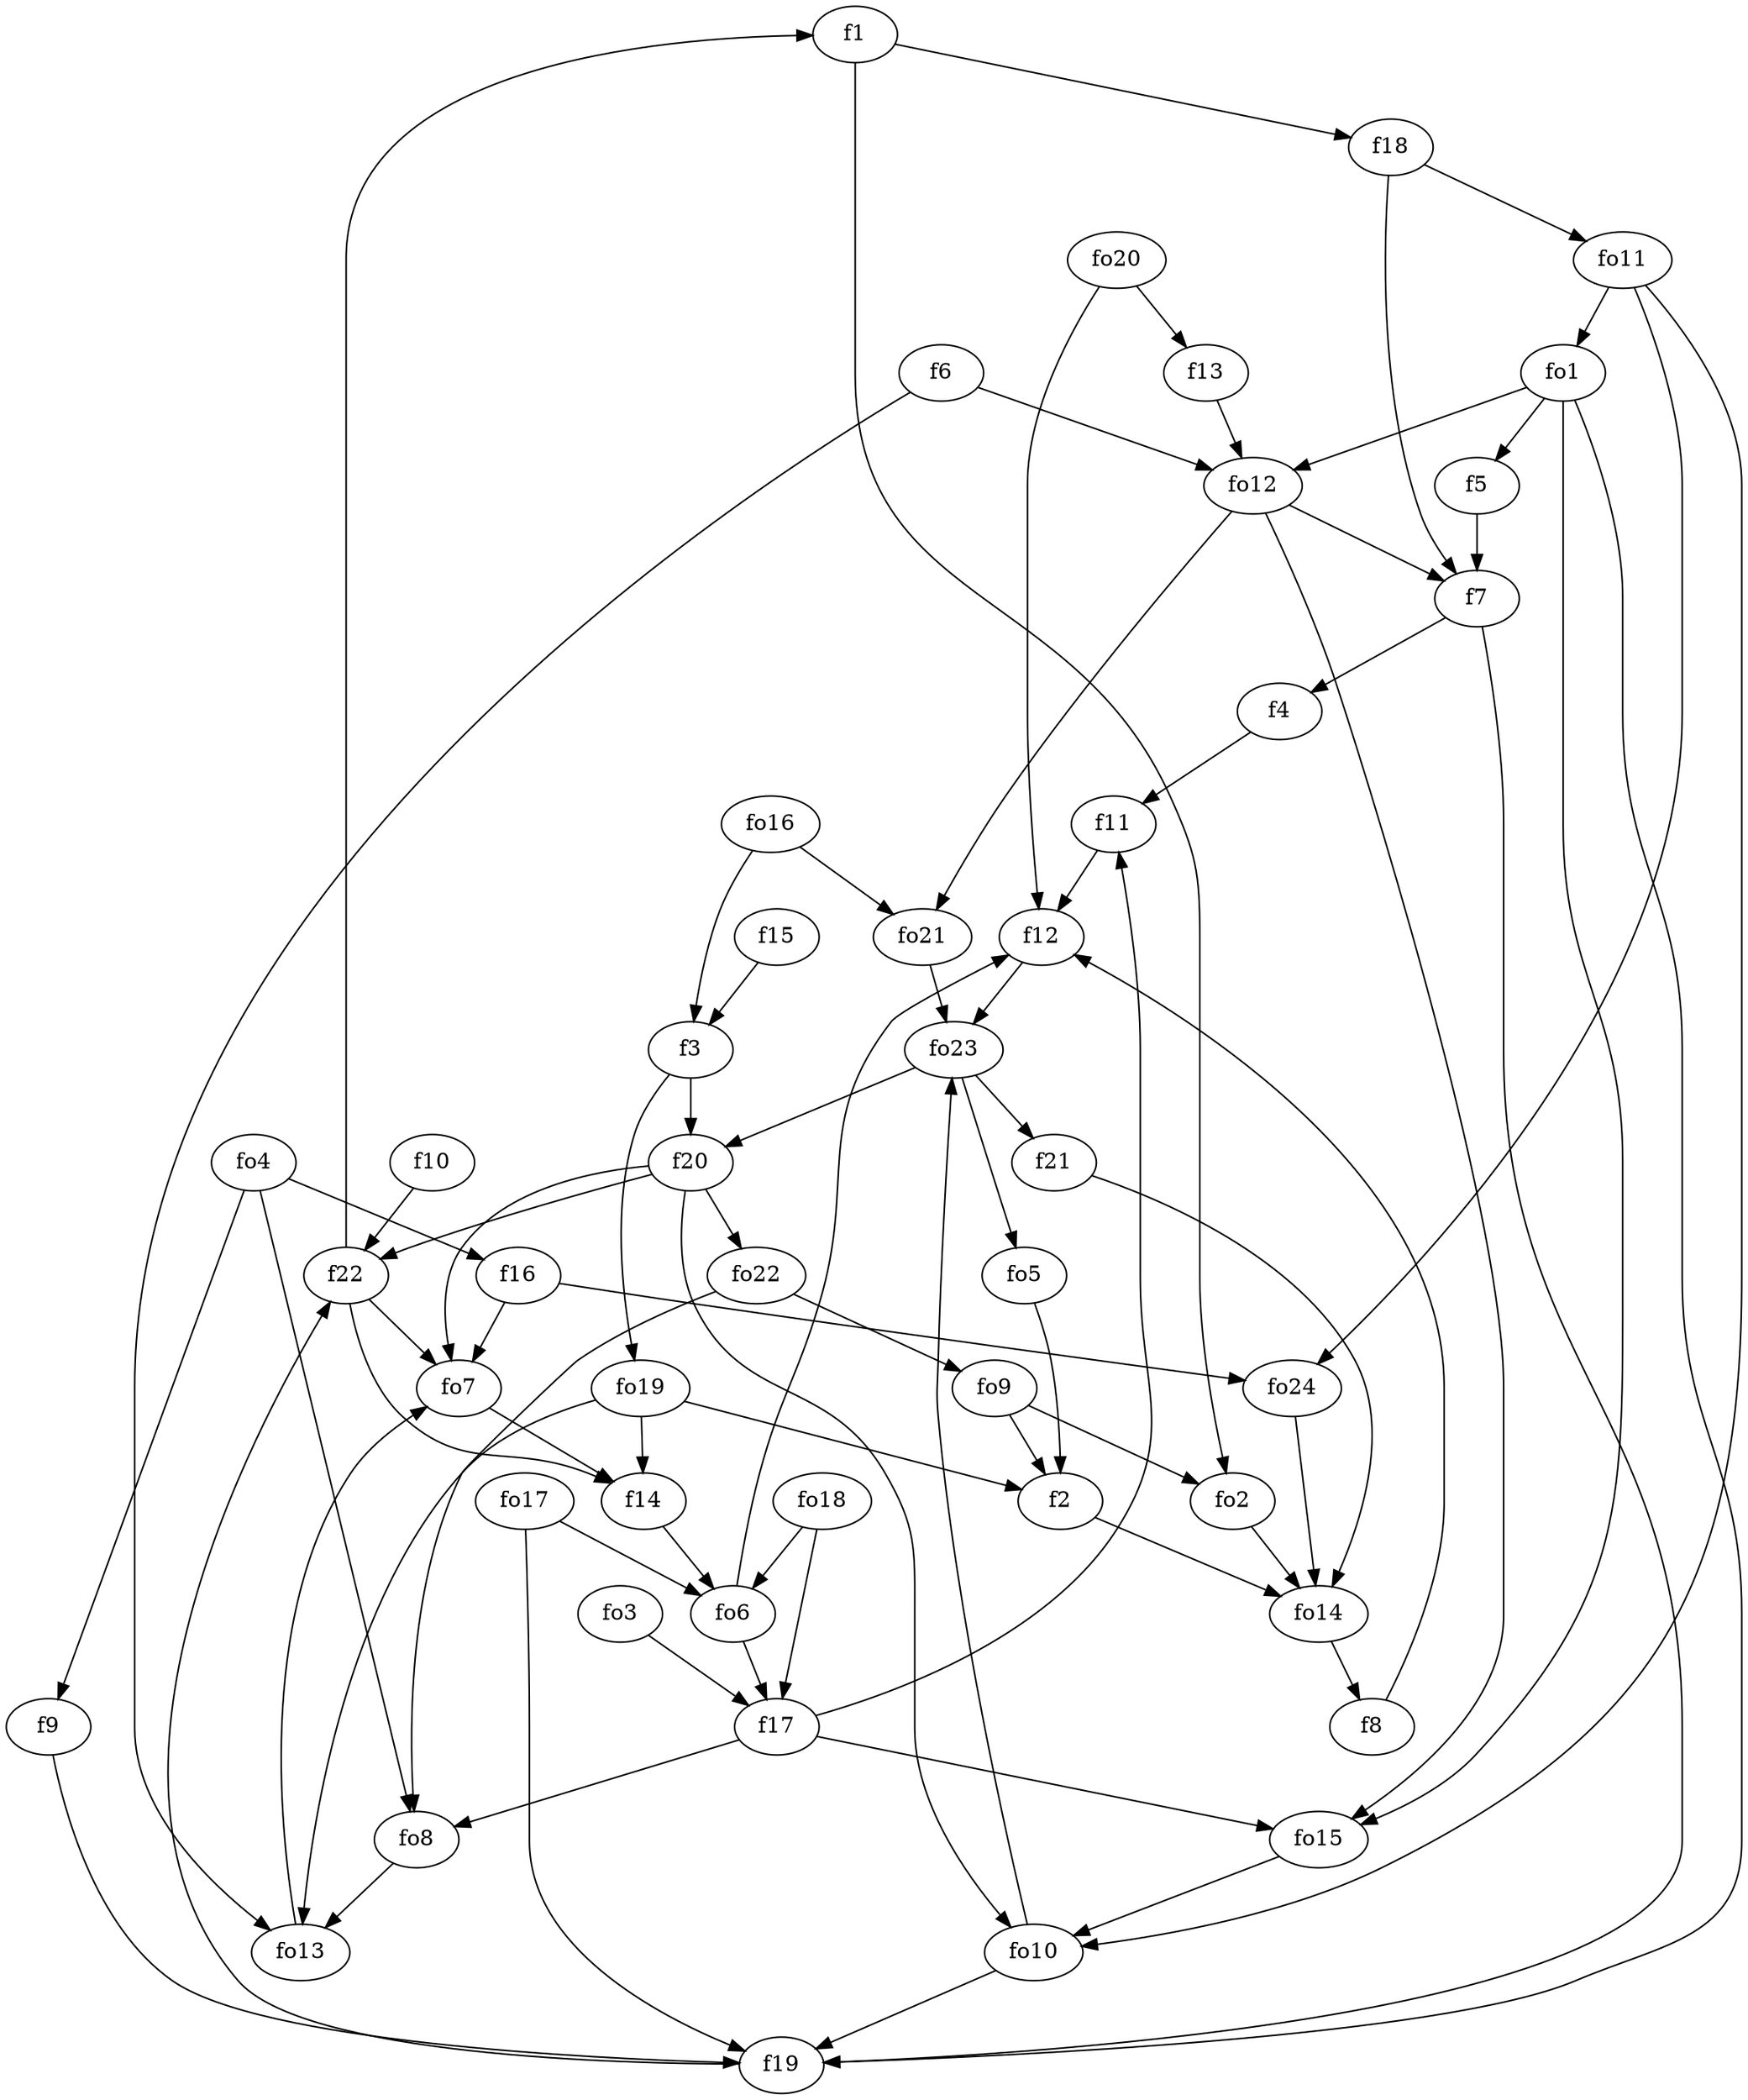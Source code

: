 strict digraph  {
f1;
f2;
f3;
f4;
f5;
f6;
f7;
f8;
f9;
f10;
f11;
f12;
f13;
f14;
f15;
f16;
f17;
f18;
f19;
f20;
f21;
f22;
fo1;
fo2;
fo3;
fo4;
fo5;
fo6;
fo7;
fo8;
fo9;
fo10;
fo11;
fo12;
fo13;
fo14;
fo15;
fo16;
fo17;
fo18;
fo19;
fo20;
fo21;
fo22;
fo23;
fo24;
f1 -> fo2  [weight=2];
f1 -> f18  [weight=2];
f2 -> fo14  [weight=2];
f3 -> f20  [weight=2];
f3 -> fo19  [weight=2];
f4 -> f11  [weight=2];
f5 -> f7  [weight=2];
f6 -> fo13  [weight=2];
f6 -> fo12  [weight=2];
f7 -> f4  [weight=2];
f7 -> f19  [weight=2];
f8 -> f12  [weight=2];
f9 -> f19  [weight=2];
f10 -> f22  [weight=2];
f11 -> f12  [weight=2];
f12 -> fo23  [weight=2];
f13 -> fo12  [weight=2];
f14 -> fo6  [weight=2];
f15 -> f3  [weight=2];
f16 -> fo24  [weight=2];
f16 -> fo7  [weight=2];
f17 -> fo8  [weight=2];
f17 -> f11  [weight=2];
f17 -> fo15  [weight=2];
f18 -> fo11  [weight=2];
f18 -> f7  [weight=2];
f19 -> f22  [weight=2];
f20 -> f22  [weight=2];
f20 -> fo10  [weight=2];
f20 -> fo7  [weight=2];
f20 -> fo22  [weight=2];
f21 -> fo14  [weight=2];
f22 -> f14  [weight=2];
f22 -> fo7  [weight=2];
f22 -> f1  [weight=2];
fo1 -> fo12  [weight=2];
fo1 -> f5  [weight=2];
fo1 -> f19  [weight=2];
fo1 -> fo15  [weight=2];
fo2 -> fo14  [weight=2];
fo3 -> f17  [weight=2];
fo4 -> f16  [weight=2];
fo4 -> f9  [weight=2];
fo4 -> fo8  [weight=2];
fo5 -> f2  [weight=2];
fo6 -> f12  [weight=2];
fo6 -> f17  [weight=2];
fo7 -> f14  [weight=2];
fo8 -> fo13  [weight=2];
fo9 -> f2  [weight=2];
fo9 -> fo2  [weight=2];
fo10 -> f19  [weight=2];
fo10 -> fo23  [weight=2];
fo11 -> fo24  [weight=2];
fo11 -> fo1  [weight=2];
fo11 -> fo10  [weight=2];
fo12 -> fo15  [weight=2];
fo12 -> f7  [weight=2];
fo12 -> fo21  [weight=2];
fo13 -> fo7  [weight=2];
fo14 -> f8  [weight=2];
fo15 -> fo10  [weight=2];
fo16 -> fo21  [weight=2];
fo16 -> f3  [weight=2];
fo17 -> fo6  [weight=2];
fo17 -> f19  [weight=2];
fo18 -> fo6  [weight=2];
fo18 -> f17  [weight=2];
fo19 -> f2  [weight=2];
fo19 -> fo13  [weight=2];
fo19 -> f14  [weight=2];
fo20 -> f12  [weight=2];
fo20 -> f13  [weight=2];
fo21 -> fo23  [weight=2];
fo22 -> fo9  [weight=2];
fo22 -> fo8  [weight=2];
fo23 -> f20  [weight=2];
fo23 -> f21  [weight=2];
fo23 -> fo5  [weight=2];
fo24 -> fo14  [weight=2];
}
